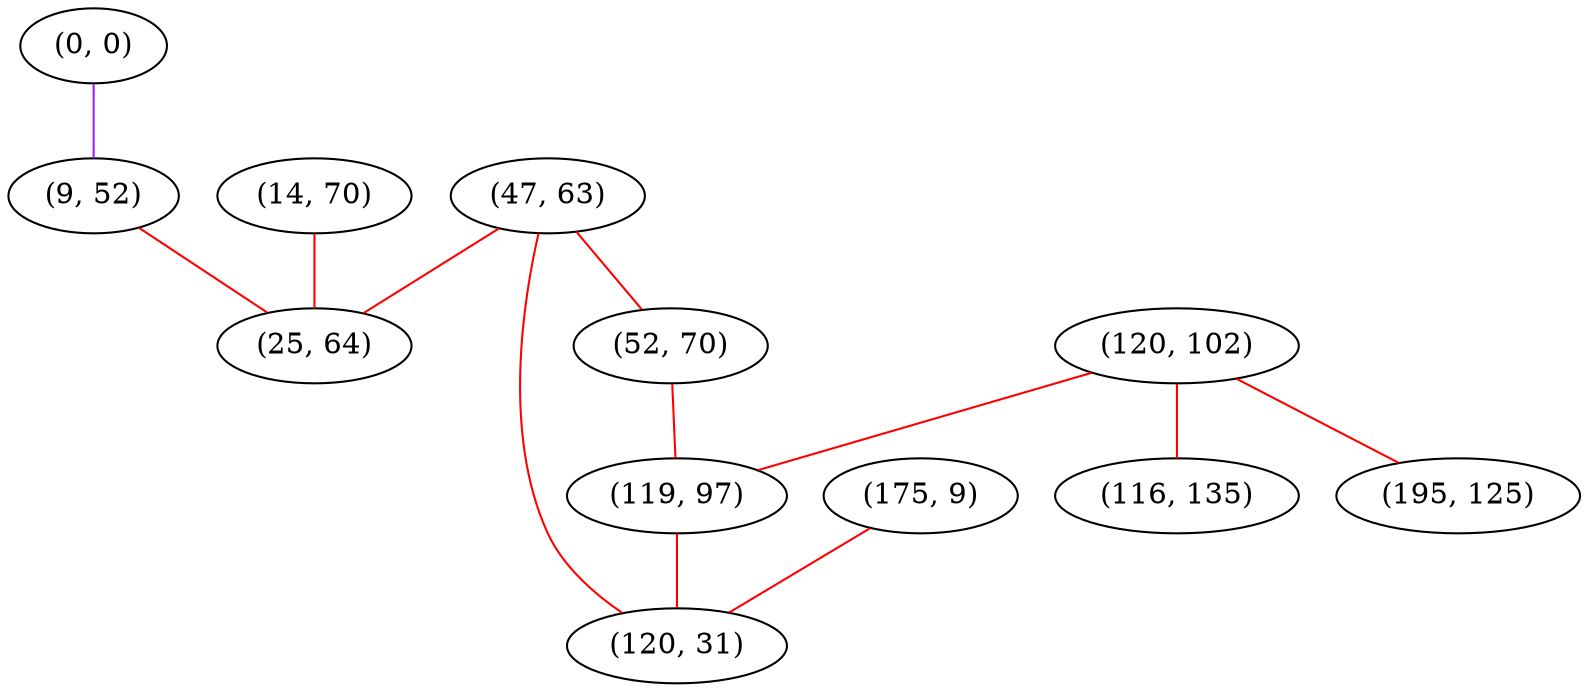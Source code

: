 graph "" {
"(0, 0)";
"(9, 52)";
"(120, 102)";
"(175, 9)";
"(47, 63)";
"(195, 125)";
"(14, 70)";
"(116, 135)";
"(25, 64)";
"(52, 70)";
"(119, 97)";
"(120, 31)";
"(0, 0)" -- "(9, 52)"  [color=purple, key=0, weight=4];
"(9, 52)" -- "(25, 64)"  [color=red, key=0, weight=1];
"(120, 102)" -- "(116, 135)"  [color=red, key=0, weight=1];
"(120, 102)" -- "(195, 125)"  [color=red, key=0, weight=1];
"(120, 102)" -- "(119, 97)"  [color=red, key=0, weight=1];
"(175, 9)" -- "(120, 31)"  [color=red, key=0, weight=1];
"(47, 63)" -- "(25, 64)"  [color=red, key=0, weight=1];
"(47, 63)" -- "(52, 70)"  [color=red, key=0, weight=1];
"(47, 63)" -- "(120, 31)"  [color=red, key=0, weight=1];
"(14, 70)" -- "(25, 64)"  [color=red, key=0, weight=1];
"(52, 70)" -- "(119, 97)"  [color=red, key=0, weight=1];
"(119, 97)" -- "(120, 31)"  [color=red, key=0, weight=1];
}
